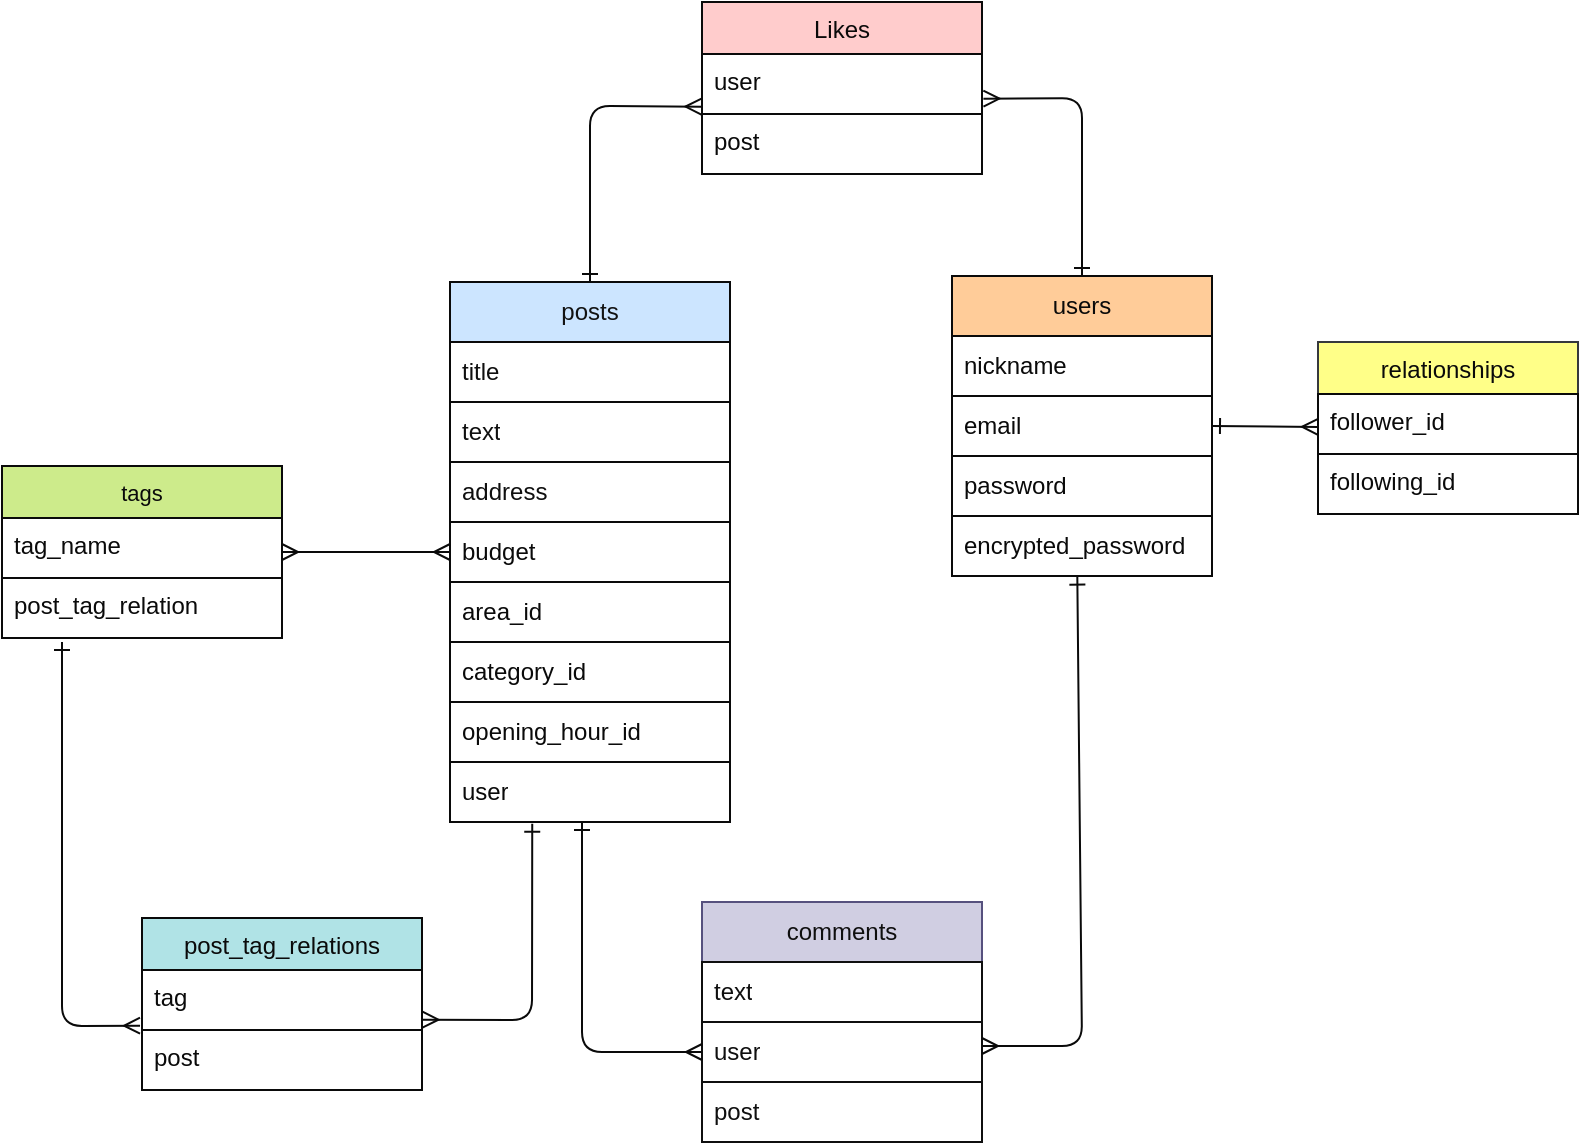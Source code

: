 <mxfile>
    <diagram id="ENsQL-0EF4yLC_sBdruP" name="ページ1">
        <mxGraphModel dx="896" dy="682" grid="0" gridSize="10" guides="1" tooltips="1" connect="1" arrows="1" fold="1" page="0" pageScale="1" pageWidth="827" pageHeight="1169" background="#ffffff" math="0" shadow="0">
            <root>
                <mxCell id="0"/>
                <mxCell id="1" parent="0"/>
                <mxCell id="70" style="edgeStyle=none;html=1;entryX=1;entryY=0.5;entryDx=0;entryDy=0;startArrow=ERmany;startFill=0;endArrow=ERone;endFill=0;elbow=vertical;strokeColor=#0A0A0A;" edge="1" parent="1" source="7" target="4">
                    <mxGeometry relative="1" as="geometry"/>
                </mxCell>
                <mxCell id="7" value="relationships" style="swimlane;fontStyle=0;childLayout=stackLayout;horizontal=1;startSize=26;horizontalStack=0;resizeParent=1;resizeParentMax=0;resizeLast=0;collapsible=1;marginBottom=0;align=center;fontSize=12;strokeColor=#36393d;fillColor=#ffff88;fontColor=#0A0A0A;" parent="1" vertex="1">
                    <mxGeometry x="678" y="220" width="130" height="86" as="geometry"/>
                </mxCell>
                <mxCell id="8" value="follower_id" style="text;strokeColor=#0A0A0A;fillColor=#FFFFFF;spacingLeft=4;spacingRight=4;overflow=hidden;rotatable=0;points=[[0,0.5],[1,0.5]];portConstraint=eastwest;fontSize=12;fontColor=#0A0A0A;" parent="7" vertex="1">
                    <mxGeometry y="26" width="130" height="30" as="geometry"/>
                </mxCell>
                <mxCell id="9" value="following_id" style="text;strokeColor=#0A0A0A;fillColor=#FFFFFF;spacingLeft=4;spacingRight=4;overflow=hidden;rotatable=0;points=[[0,0.5],[1,0.5]];portConstraint=eastwest;fontSize=12;fontColor=#0A0A0A;" parent="7" vertex="1">
                    <mxGeometry y="56" width="130" height="30" as="geometry"/>
                </mxCell>
                <mxCell id="10" value="comments" style="swimlane;fontStyle=0;childLayout=stackLayout;horizontal=1;startSize=30;horizontalStack=0;resizeParent=1;resizeParentMax=0;resizeLast=0;collapsible=1;marginBottom=0;whiteSpace=wrap;html=1;strokeColor=#56517e;fillColor=#d0cee2;fontColor=#0F0F0F;" parent="1" vertex="1">
                    <mxGeometry x="370" y="500" width="140" height="120" as="geometry"/>
                </mxCell>
                <mxCell id="11" value="text" style="text;strokeColor=#0F0F0F;fillColor=#FFFFFF;align=left;verticalAlign=middle;spacingLeft=4;spacingRight=4;overflow=hidden;points=[[0,0.5],[1,0.5]];portConstraint=eastwest;rotatable=0;whiteSpace=wrap;html=1;fontColor=#0F0F0F;" parent="10" vertex="1">
                    <mxGeometry y="30" width="140" height="30" as="geometry"/>
                </mxCell>
                <mxCell id="12" value="user" style="text;strokeColor=#0F0F0F;fillColor=#FFFFFF;align=left;verticalAlign=middle;spacingLeft=4;spacingRight=4;overflow=hidden;points=[[0,0.5],[1,0.5]];portConstraint=eastwest;rotatable=0;whiteSpace=wrap;html=1;fontColor=#0F0F0F;" parent="10" vertex="1">
                    <mxGeometry y="60" width="140" height="30" as="geometry"/>
                </mxCell>
                <mxCell id="13" value="post" style="text;strokeColor=#0F0F0F;fillColor=#FFFFFF;align=left;verticalAlign=middle;spacingLeft=4;spacingRight=4;overflow=hidden;points=[[0,0.5],[1,0.5]];portConstraint=eastwest;rotatable=0;whiteSpace=wrap;html=1;fontColor=#0F0F0F;" parent="10" vertex="1">
                    <mxGeometry y="90" width="140" height="30" as="geometry"/>
                </mxCell>
                <mxCell id="73" style="edgeStyle=none;html=1;entryX=-0.002;entryY=0.878;entryDx=0;entryDy=0;entryPerimeter=0;startArrow=ERone;startFill=0;endArrow=ERmany;endFill=0;elbow=vertical;exitX=0.5;exitY=0;exitDx=0;exitDy=0;strokeColor=#0A0A0A;" edge="1" parent="1" source="14" target="31">
                    <mxGeometry relative="1" as="geometry">
                        <Array as="points">
                            <mxPoint x="314" y="102"/>
                        </Array>
                    </mxGeometry>
                </mxCell>
                <mxCell id="14" value="posts" style="swimlane;fontStyle=0;childLayout=stackLayout;horizontal=1;startSize=30;horizontalStack=0;resizeParent=1;resizeParentMax=0;resizeLast=0;collapsible=1;marginBottom=0;whiteSpace=wrap;html=1;fillColor=#cce5ff;strokeColor=#0A0A0A;fontColor=#121212;labelBackgroundColor=none;swimlaneFillColor=#FFFFFF;" parent="1" vertex="1">
                    <mxGeometry x="244" y="190" width="140" height="270" as="geometry"/>
                </mxCell>
                <mxCell id="16" value="title" style="text;strokeColor=none;fillColor=none;align=left;verticalAlign=middle;spacingLeft=4;spacingRight=4;overflow=hidden;points=[[0,0.5],[1,0.5]];portConstraint=eastwest;rotatable=0;whiteSpace=wrap;html=1;fontColor=#0F0F0F;" parent="14" vertex="1">
                    <mxGeometry y="30" width="140" height="30" as="geometry"/>
                </mxCell>
                <mxCell id="17" value="text" style="text;strokeColor=#0A0A0A;fillColor=none;align=left;verticalAlign=middle;spacingLeft=4;spacingRight=4;overflow=hidden;points=[[0,0.5],[1,0.5]];portConstraint=eastwest;rotatable=0;whiteSpace=wrap;html=1;fontColor=#0F0F0F;" parent="14" vertex="1">
                    <mxGeometry y="60" width="140" height="30" as="geometry"/>
                </mxCell>
                <mxCell id="55" value="address" style="text;strokeColor=#0A0A0A;fillColor=none;align=left;verticalAlign=middle;spacingLeft=4;spacingRight=4;overflow=hidden;points=[[0,0.5],[1,0.5]];portConstraint=eastwest;rotatable=0;whiteSpace=wrap;html=1;fontColor=#0F0F0F;" parent="14" vertex="1">
                    <mxGeometry y="90" width="140" height="30" as="geometry"/>
                </mxCell>
                <mxCell id="58" value="budget" style="text;strokeColor=#0A0A0A;fillColor=none;align=left;verticalAlign=middle;spacingLeft=4;spacingRight=4;overflow=hidden;points=[[0,0.5],[1,0.5]];portConstraint=eastwest;rotatable=0;whiteSpace=wrap;html=1;labelBorderColor=none;fontColor=#0A0A0A;" vertex="1" parent="14">
                    <mxGeometry y="120" width="140" height="30" as="geometry"/>
                </mxCell>
                <mxCell id="18" value="area_id" style="text;strokeColor=#0A0A0A;fillColor=none;align=left;verticalAlign=middle;spacingLeft=4;spacingRight=4;overflow=hidden;points=[[0,0.5],[1,0.5]];portConstraint=eastwest;rotatable=0;whiteSpace=wrap;html=1;fontColor=#0A0A0A;" parent="14" vertex="1">
                    <mxGeometry y="150" width="140" height="30" as="geometry"/>
                </mxCell>
                <mxCell id="19" value="category_id" style="text;strokeColor=#0A0A0A;fillColor=none;align=left;verticalAlign=middle;spacingLeft=4;spacingRight=4;overflow=hidden;points=[[0,0.5],[1,0.5]];portConstraint=eastwest;rotatable=0;whiteSpace=wrap;html=1;fontColor=#0A0A0A;" parent="14" vertex="1">
                    <mxGeometry y="180" width="140" height="30" as="geometry"/>
                </mxCell>
                <mxCell id="20" value="opening_hour_id" style="text;strokeColor=#0A0A0A;fillColor=none;align=left;verticalAlign=middle;spacingLeft=4;spacingRight=4;overflow=hidden;points=[[0,0.5],[1,0.5]];portConstraint=eastwest;rotatable=0;whiteSpace=wrap;html=1;fontColor=#0A0A0A;" parent="14" vertex="1">
                    <mxGeometry y="210" width="140" height="30" as="geometry"/>
                </mxCell>
                <mxCell id="57" value="user" style="text;strokeColor=#0A0A0A;fillColor=none;align=left;verticalAlign=middle;spacingLeft=4;spacingRight=4;overflow=hidden;points=[[0,0.5],[1,0.5]];portConstraint=eastwest;rotatable=0;whiteSpace=wrap;html=1;fontColor=#0A0A0A;" vertex="1" parent="14">
                    <mxGeometry y="240" width="140" height="30" as="geometry"/>
                </mxCell>
                <mxCell id="22" value="post_tag_relations" style="swimlane;fontStyle=0;childLayout=stackLayout;horizontal=1;startSize=26;horizontalStack=0;resizeParent=1;resizeParentMax=0;resizeLast=0;collapsible=1;marginBottom=0;align=center;fontSize=12;fillColor=#b0e3e6;strokeColor=#0A0A0A;fontColor=#0A0A0A;" parent="1" vertex="1">
                    <mxGeometry x="90" y="508" width="140" height="86" as="geometry"/>
                </mxCell>
                <mxCell id="23" value="tag" style="text;strokeColor=#0A0A0A;fillColor=#FFFFFF;spacingLeft=4;spacingRight=4;overflow=hidden;rotatable=0;points=[[0,0.5],[1,0.5]];portConstraint=eastwest;fontSize=12;fontColor=#0A0A0A;" parent="22" vertex="1">
                    <mxGeometry y="26" width="140" height="30" as="geometry"/>
                </mxCell>
                <mxCell id="24" value="post" style="text;strokeColor=#0A0A0A;fillColor=#FFFFFF;spacingLeft=4;spacingRight=4;overflow=hidden;rotatable=0;points=[[0,0.5],[1,0.5]];portConstraint=eastwest;fontSize=12;fontColor=#0A0A0A;" parent="22" vertex="1">
                    <mxGeometry y="56" width="140" height="30" as="geometry"/>
                </mxCell>
                <mxCell id="67" style="edgeStyle=none;html=1;entryX=0;entryY=0.5;entryDx=0;entryDy=0;startArrow=ERmany;startFill=0;endArrow=ERmany;endFill=0;strokeColor=#0A0A0A;" edge="1" parent="1" source="25" target="58">
                    <mxGeometry relative="1" as="geometry"/>
                </mxCell>
                <mxCell id="25" value="tags" style="swimlane;fontStyle=0;childLayout=stackLayout;horizontal=1;startSize=26;horizontalStack=0;resizeParent=1;resizeParentMax=0;resizeLast=0;collapsible=1;marginBottom=0;align=center;fontSize=11;fillColor=#cdeb8b;strokeColor=#0A0A0A;swimlaneFillColor=default;fontColor=#0A0A0A;" parent="1" vertex="1">
                    <mxGeometry x="20" y="282" width="140" height="86" as="geometry"/>
                </mxCell>
                <mxCell id="26" value="tag_name" style="text;strokeColor=#0A0A0A;fillColor=#FFFFFF;spacingLeft=4;spacingRight=4;overflow=hidden;rotatable=0;points=[[0,0.5],[1,0.5]];portConstraint=eastwest;fontSize=12;fontColor=#0A0A0A;" parent="25" vertex="1">
                    <mxGeometry y="26" width="140" height="30" as="geometry"/>
                </mxCell>
                <mxCell id="27" value="post_tag_relation" style="text;strokeColor=#0A0A0A;fillColor=#FFFFFF;spacingLeft=4;spacingRight=4;overflow=hidden;rotatable=0;points=[[0,0.5],[1,0.5]];portConstraint=eastwest;fontSize=12;fontColor=#0A0A0A;" parent="25" vertex="1">
                    <mxGeometry y="56" width="140" height="30" as="geometry"/>
                </mxCell>
                <mxCell id="30" value="Likes" style="swimlane;fontStyle=0;childLayout=stackLayout;horizontal=1;startSize=26;horizontalStack=0;resizeParent=1;resizeParentMax=0;resizeLast=0;collapsible=1;marginBottom=0;align=center;fontSize=12;fillColor=#ffcccc;strokeColor=#0A0A0A;fontColor=#0A0A0A;" parent="1" vertex="1">
                    <mxGeometry x="370" y="50" width="140" height="86" as="geometry"/>
                </mxCell>
                <mxCell id="31" value="user" style="text;strokeColor=#0A0A0A;fillColor=#FFFFFF;spacingLeft=4;spacingRight=4;overflow=hidden;rotatable=0;points=[[0,0.5],[1,0.5]];portConstraint=eastwest;fontSize=12;fontColor=#0A0A0A;" parent="30" vertex="1">
                    <mxGeometry y="26" width="140" height="30" as="geometry"/>
                </mxCell>
                <mxCell id="32" value="post" style="text;strokeColor=#0A0A0A;fillColor=#FFFFFF;spacingLeft=4;spacingRight=4;overflow=hidden;rotatable=0;points=[[0,0.5],[1,0.5]];portConstraint=eastwest;fontSize=12;fontColor=#0A0A0A;" parent="30" vertex="1">
                    <mxGeometry y="56" width="140" height="30" as="geometry"/>
                </mxCell>
                <mxCell id="74" style="edgeStyle=none;html=1;entryX=1.005;entryY=0.745;entryDx=0;entryDy=0;entryPerimeter=0;startArrow=ERone;startFill=0;endArrow=ERmany;endFill=0;elbow=vertical;exitX=0.5;exitY=0;exitDx=0;exitDy=0;strokeColor=#0A0A0A;" edge="1" parent="1" source="2" target="31">
                    <mxGeometry relative="1" as="geometry">
                        <Array as="points">
                            <mxPoint x="560" y="98"/>
                        </Array>
                    </mxGeometry>
                </mxCell>
                <mxCell id="2" value="users" style="swimlane;fontStyle=0;childLayout=stackLayout;horizontal=1;startSize=30;horizontalStack=0;resizeParent=1;resizeParentMax=0;resizeLast=0;collapsible=1;marginBottom=0;whiteSpace=wrap;html=1;fillColor=#ffcc99;strokeColor=#0A0A0A;fontColor=#0A0A0A;" parent="1" vertex="1">
                    <mxGeometry x="495" y="187" width="130" height="150" as="geometry"/>
                </mxCell>
                <mxCell id="3" value="nickname" style="text;strokeColor=#0A0A0A;fillColor=#FFFFFF;align=left;verticalAlign=middle;spacingLeft=4;spacingRight=4;overflow=hidden;points=[[0,0.5],[1,0.5]];portConstraint=eastwest;rotatable=0;whiteSpace=wrap;html=1;fontColor=#0A0A0A;" parent="2" vertex="1">
                    <mxGeometry y="30" width="130" height="30" as="geometry"/>
                </mxCell>
                <mxCell id="4" value="email" style="text;strokeColor=#0A0A0A;fillColor=#FFFFFF;align=left;verticalAlign=middle;spacingLeft=4;spacingRight=4;overflow=hidden;points=[[0,0.5],[1,0.5]];portConstraint=eastwest;rotatable=0;whiteSpace=wrap;html=1;fontColor=#0A0A0A;" parent="2" vertex="1">
                    <mxGeometry y="60" width="130" height="30" as="geometry"/>
                </mxCell>
                <mxCell id="5" value="password" style="text;strokeColor=#0A0A0A;fillColor=#FFFFFF;align=left;verticalAlign=middle;spacingLeft=4;spacingRight=4;overflow=hidden;points=[[0,0.5],[1,0.5]];portConstraint=eastwest;rotatable=0;whiteSpace=wrap;html=1;fontColor=#0A0A0A;" parent="2" vertex="1">
                    <mxGeometry y="90" width="130" height="30" as="geometry"/>
                </mxCell>
                <mxCell id="6" value="encrypted_password" style="text;strokeColor=#0A0A0A;fillColor=#FFFFFF;align=left;verticalAlign=middle;spacingLeft=4;spacingRight=4;overflow=hidden;points=[[0,0.5],[1,0.5]];portConstraint=eastwest;rotatable=0;whiteSpace=wrap;html=1;fontColor=#0A0A0A;" parent="2" vertex="1">
                    <mxGeometry y="120" width="130" height="30" as="geometry"/>
                </mxCell>
                <mxCell id="71" style="edgeStyle=none;html=1;startArrow=ERone;startFill=0;endArrow=ERmany;endFill=0;elbow=vertical;exitX=0.482;exitY=1.111;exitDx=0;exitDy=0;exitPerimeter=0;entryX=1;entryY=0.5;entryDx=0;entryDy=0;strokeColor=#0A0A0A;" edge="1" parent="1">
                    <mxGeometry relative="1" as="geometry">
                        <mxPoint x="557.66" y="337.33" as="sourcePoint"/>
                        <mxPoint x="510" y="572" as="targetPoint"/>
                        <Array as="points">
                            <mxPoint x="560" y="572"/>
                        </Array>
                    </mxGeometry>
                </mxCell>
                <mxCell id="72" style="edgeStyle=none;html=1;entryX=0;entryY=0.5;entryDx=0;entryDy=0;startArrow=ERone;startFill=0;endArrow=ERmany;endFill=0;elbow=vertical;strokeColor=#0A0A0A;" edge="1" parent="1" target="12">
                    <mxGeometry relative="1" as="geometry">
                        <mxPoint x="310" y="460" as="sourcePoint"/>
                        <Array as="points">
                            <mxPoint x="310" y="575"/>
                        </Array>
                    </mxGeometry>
                </mxCell>
                <mxCell id="75" style="edgeStyle=none;html=1;startArrow=ERone;startFill=0;endArrow=ERmany;endFill=0;elbow=vertical;entryX=-0.007;entryY=0.928;entryDx=0;entryDy=0;entryPerimeter=0;strokeColor=#0A0A0A;" edge="1" parent="1" target="23">
                    <mxGeometry relative="1" as="geometry">
                        <mxPoint x="50" y="520" as="targetPoint"/>
                        <mxPoint x="50" y="370" as="sourcePoint"/>
                        <Array as="points">
                            <mxPoint x="50" y="562"/>
                        </Array>
                    </mxGeometry>
                </mxCell>
                <mxCell id="76" style="edgeStyle=none;html=1;exitX=0.308;exitY=1.128;exitDx=0;exitDy=0;entryX=1.016;entryY=-0.072;entryDx=0;entryDy=0;entryPerimeter=0;startArrow=ERone;startFill=0;endArrow=ERmany;endFill=0;elbow=vertical;exitPerimeter=0;strokeColor=#0A0A0A;" edge="1" parent="1">
                    <mxGeometry relative="1" as="geometry">
                        <mxPoint x="285.12" y="460.84" as="sourcePoint"/>
                        <mxPoint x="230.24" y="558.84" as="targetPoint"/>
                        <Array as="points">
                            <mxPoint x="285" y="559"/>
                        </Array>
                    </mxGeometry>
                </mxCell>
            </root>
        </mxGraphModel>
    </diagram>
</mxfile>